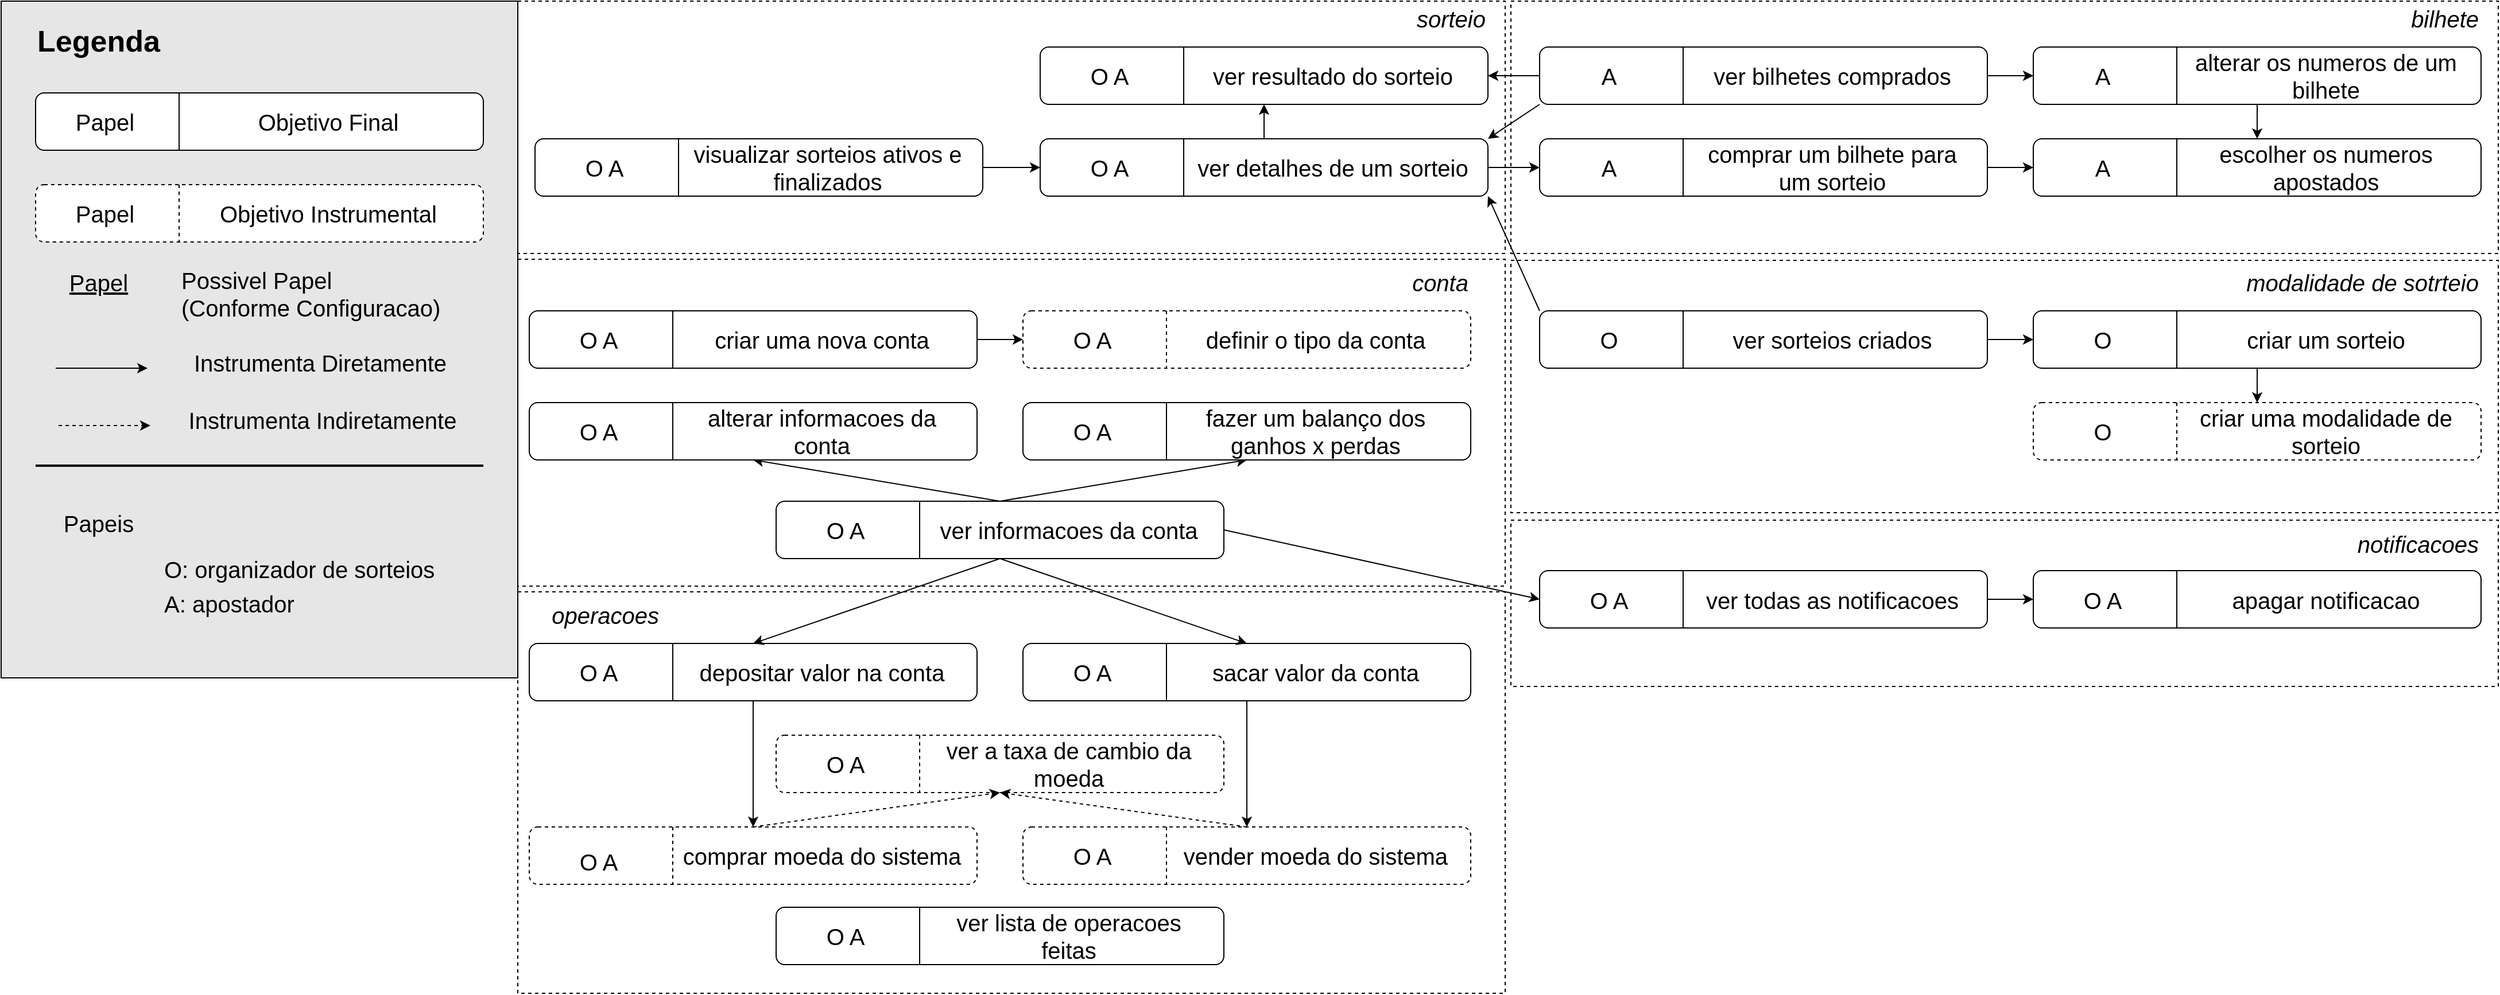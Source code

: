 <mxfile version="20.5.3" type="device"><diagram id="jSQxxRzsNi88swwQ1f6E" name="Página-1"><mxGraphModel dx="997" dy="579" grid="1" gridSize="10" guides="1" tooltips="1" connect="1" arrows="1" fold="1" page="1" pageScale="1" pageWidth="827" pageHeight="1169" math="0" shadow="0"><root><mxCell id="0"/><mxCell id="1" parent="0"/><mxCell id="_Pc4Hqqu4yQ6-9_B61qB-23" value="" style="rounded=0;whiteSpace=wrap;html=1;dashed=1;fontSize=20;fillColor=default;gradientColor=none;" parent="1" vertex="1"><mxGeometry x="1315" y="226" width="860" height="220" as="geometry"/></mxCell><mxCell id="_Pc4Hqqu4yQ6-9_B61qB-18" value="" style="rounded=0;whiteSpace=wrap;html=1;dashed=1;fontSize=20;fillColor=default;gradientColor=none;" parent="1" vertex="1"><mxGeometry x="1315" width="860" height="220" as="geometry"/></mxCell><mxCell id="imK6VvYJbyBmrw43_qWt-5" value="" style="rounded=0;whiteSpace=wrap;html=1;dashed=1;fontSize=20;fillColor=default;gradientColor=none;" parent="1" vertex="1"><mxGeometry x="450" width="860" height="220" as="geometry"/></mxCell><mxCell id="hSYtDeLSjqfIr06MiPue-727" value="" style="rounded=0;whiteSpace=wrap;html=1;dashed=1;fontSize=20;fillColor=default;gradientColor=none;" parent="1" vertex="1"><mxGeometry x="1315" y="452.5" width="860" height="145" as="geometry"/></mxCell><mxCell id="hSYtDeLSjqfIr06MiPue-724" value="" style="rounded=0;whiteSpace=wrap;html=1;dashed=1;fontSize=20;fillColor=default;gradientColor=none;" parent="1" vertex="1"><mxGeometry x="450" y="515" width="860" height="350" as="geometry"/></mxCell><mxCell id="hSYtDeLSjqfIr06MiPue-723" value="" style="rounded=0;whiteSpace=wrap;html=1;dashed=1;fontSize=20;fillColor=default;gradientColor=none;" parent="1" vertex="1"><mxGeometry x="450" y="225" width="860" height="285" as="geometry"/></mxCell><mxCell id="A_qQ39M-8heW4N0l7NIU-36" value="" style="rounded=0;whiteSpace=wrap;html=1;strokeWidth=1;fontSize=20;fillColor=#E6E6E6;" parent="1" vertex="1"><mxGeometry width="450" height="590" as="geometry"/></mxCell><mxCell id="A_qQ39M-8heW4N0l7NIU-37" value="Legenda" style="text;html=1;strokeColor=none;fillColor=none;align=center;verticalAlign=middle;whiteSpace=wrap;rounded=0;fontSize=26;fontStyle=1" parent="1" vertex="1"><mxGeometry x="30" y="20" width="110" height="30" as="geometry"/></mxCell><mxCell id="A_qQ39M-8heW4N0l7NIU-38" value="" style="rounded=1;whiteSpace=wrap;html=1;fontSize=20;fillColor=#FFFFFF;" parent="1" vertex="1"><mxGeometry x="30" y="80" width="390" height="50" as="geometry"/></mxCell><mxCell id="A_qQ39M-8heW4N0l7NIU-39" value="" style="line;strokeWidth=1;direction=south;html=1;fontSize=20;fillColor=#FFFFFF;" parent="1" vertex="1"><mxGeometry x="150" y="80" width="10" height="50" as="geometry"/></mxCell><mxCell id="A_qQ39M-8heW4N0l7NIU-40" value="Papel" style="text;strokeColor=none;fillColor=none;html=1;fontSize=20;fontStyle=0;verticalAlign=middle;align=center;" parent="1" vertex="1"><mxGeometry x="40" y="85" width="100" height="40" as="geometry"/></mxCell><mxCell id="A_qQ39M-8heW4N0l7NIU-41" value="Objetivo Final" style="text;html=1;strokeColor=none;fillColor=none;align=center;verticalAlign=middle;whiteSpace=wrap;rounded=0;fontSize=20;" parent="1" vertex="1"><mxGeometry x="160" y="90" width="250" height="30" as="geometry"/></mxCell><mxCell id="A_qQ39M-8heW4N0l7NIU-42" value="" style="rounded=1;whiteSpace=wrap;html=1;fontSize=20;fillColor=#FFFFFF;dashed=1;" parent="1" vertex="1"><mxGeometry x="30" y="160" width="390" height="50" as="geometry"/></mxCell><mxCell id="A_qQ39M-8heW4N0l7NIU-43" value="" style="line;strokeWidth=1;direction=south;html=1;fontSize=20;fillColor=#FFFFFF;dashed=1;" parent="1" vertex="1"><mxGeometry x="150" y="160" width="10" height="50" as="geometry"/></mxCell><mxCell id="A_qQ39M-8heW4N0l7NIU-44" value="Papel" style="text;strokeColor=none;fillColor=none;html=1;fontSize=20;fontStyle=0;verticalAlign=middle;align=center;" parent="1" vertex="1"><mxGeometry x="40" y="165" width="100" height="40" as="geometry"/></mxCell><mxCell id="A_qQ39M-8heW4N0l7NIU-45" value="Objetivo Instrumental" style="text;html=1;strokeColor=none;fillColor=none;align=center;verticalAlign=middle;whiteSpace=wrap;rounded=0;fontSize=20;" parent="1" vertex="1"><mxGeometry x="160" y="170" width="250" height="30" as="geometry"/></mxCell><mxCell id="A_qQ39M-8heW4N0l7NIU-46" value="Papel" style="text;html=1;strokeColor=none;fillColor=none;align=center;verticalAlign=middle;whiteSpace=wrap;rounded=0;dashed=1;strokeWidth=1;fontSize=20;fontStyle=4" parent="1" vertex="1"><mxGeometry x="55" y="230" width="60" height="30" as="geometry"/></mxCell><mxCell id="A_qQ39M-8heW4N0l7NIU-47" value="Possivel Papel&lt;br&gt;(Conforme Configuracao)" style="text;html=1;strokeColor=none;fillColor=none;align=left;verticalAlign=middle;whiteSpace=wrap;rounded=0;dashed=1;strokeWidth=1;fontSize=20;" parent="1" vertex="1"><mxGeometry x="155" y="240" width="260" height="30" as="geometry"/></mxCell><mxCell id="A_qQ39M-8heW4N0l7NIU-48" style="edgeStyle=orthogonalEdgeStyle;rounded=0;orthogonalLoop=1;jettySize=auto;html=1;fontSize=20;" parent="1" edge="1"><mxGeometry relative="1" as="geometry"><mxPoint x="47.5" y="320" as="sourcePoint"/><mxPoint x="127.5" y="320" as="targetPoint"/><Array as="points"><mxPoint x="117.5" y="320"/><mxPoint x="117.5" y="320"/></Array></mxGeometry></mxCell><mxCell id="A_qQ39M-8heW4N0l7NIU-49" style="edgeStyle=orthogonalEdgeStyle;rounded=0;orthogonalLoop=1;jettySize=auto;html=1;fontSize=20;dashed=1;" parent="1" edge="1"><mxGeometry relative="1" as="geometry"><mxPoint x="50" y="370" as="sourcePoint"/><mxPoint x="130" y="370" as="targetPoint"/><Array as="points"><mxPoint x="70" y="370"/><mxPoint x="150" y="370"/></Array></mxGeometry></mxCell><mxCell id="A_qQ39M-8heW4N0l7NIU-50" value="Instrumenta Diretamente" style="text;html=1;strokeColor=none;fillColor=none;align=center;verticalAlign=middle;whiteSpace=wrap;rounded=0;dashed=1;strokeWidth=1;fontSize=20;" parent="1" vertex="1"><mxGeometry x="152.5" y="300" width="250" height="30" as="geometry"/></mxCell><mxCell id="A_qQ39M-8heW4N0l7NIU-51" value="Instrumenta Indiretamente" style="text;html=1;strokeColor=none;fillColor=none;align=center;verticalAlign=middle;whiteSpace=wrap;rounded=0;dashed=1;strokeWidth=1;fontSize=20;" parent="1" vertex="1"><mxGeometry x="155" y="350" width="250" height="30" as="geometry"/></mxCell><mxCell id="A_qQ39M-8heW4N0l7NIU-52" value="" style="line;strokeWidth=2;html=1;fontSize=20;fillColor=#E6E6E6;" parent="1" vertex="1"><mxGeometry x="30" y="400" width="390" height="10" as="geometry"/></mxCell><mxCell id="A_qQ39M-8heW4N0l7NIU-53" value="Papeis" style="text;html=1;strokeColor=none;fillColor=none;align=center;verticalAlign=middle;whiteSpace=wrap;rounded=0;strokeWidth=1;fontSize=20;" parent="1" vertex="1"><mxGeometry x="55" y="440" width="60" height="30" as="geometry"/></mxCell><mxCell id="KWeLkcjAOchw53XlSO_Y-9" value="O: organizador de sorteios" style="text;html=1;strokeColor=none;fillColor=none;align=left;verticalAlign=middle;whiteSpace=wrap;rounded=0;fontSize=20;" parent="1" vertex="1"><mxGeometry x="140" y="480" width="245" height="30" as="geometry"/></mxCell><mxCell id="KWeLkcjAOchw53XlSO_Y-10" value="A: apostador" style="text;html=1;strokeColor=none;fillColor=none;align=left;verticalAlign=middle;whiteSpace=wrap;rounded=0;fontSize=20;" parent="1" vertex="1"><mxGeometry x="140" y="510" width="245" height="30" as="geometry"/></mxCell><mxCell id="hSYtDeLSjqfIr06MiPue-593" style="edgeStyle=none;rounded=0;orthogonalLoop=1;jettySize=auto;html=1;exitX=0.5;exitY=1;exitDx=0;exitDy=0;entryX=0.5;entryY=0;entryDx=0;entryDy=0;fontSize=20;" parent="1" source="hSYtDeLSjqfIr06MiPue-594" target="hSYtDeLSjqfIr06MiPue-634" edge="1"><mxGeometry relative="1" as="geometry"/></mxCell><mxCell id="hSYtDeLSjqfIr06MiPue-594" value="" style="rounded=1;whiteSpace=wrap;html=1;fontSize=20;fillColor=#FFFFFF;" parent="1" vertex="1"><mxGeometry x="460" y="560" width="390" height="50" as="geometry"/></mxCell><mxCell id="hSYtDeLSjqfIr06MiPue-595" value="" style="line;strokeWidth=1;direction=south;html=1;fontSize=20;fillColor=#FFFFFF;" parent="1" vertex="1"><mxGeometry x="580" y="560" width="10" height="50" as="geometry"/></mxCell><mxCell id="hSYtDeLSjqfIr06MiPue-596" value="O A" style="text;strokeColor=none;fillColor=none;html=1;fontSize=20;fontStyle=0;verticalAlign=middle;align=center;" parent="1" vertex="1"><mxGeometry x="470" y="565" width="100" height="40" as="geometry"/></mxCell><mxCell id="hSYtDeLSjqfIr06MiPue-597" value="depositar valor na conta" style="text;html=1;strokeColor=none;fillColor=none;align=center;verticalAlign=middle;whiteSpace=wrap;rounded=0;fontSize=20;" parent="1" vertex="1"><mxGeometry x="590" y="570" width="250" height="30" as="geometry"/></mxCell><mxCell id="hSYtDeLSjqfIr06MiPue-598" style="edgeStyle=none;rounded=0;orthogonalLoop=1;jettySize=auto;html=1;exitX=0.5;exitY=1;exitDx=0;exitDy=0;entryX=0.5;entryY=0;entryDx=0;entryDy=0;fontSize=20;" parent="1" source="hSYtDeLSjqfIr06MiPue-599" target="hSYtDeLSjqfIr06MiPue-639" edge="1"><mxGeometry relative="1" as="geometry"/></mxCell><mxCell id="hSYtDeLSjqfIr06MiPue-599" value="" style="rounded=1;whiteSpace=wrap;html=1;fontSize=20;fillColor=#FFFFFF;" parent="1" vertex="1"><mxGeometry x="890" y="560" width="390" height="50" as="geometry"/></mxCell><mxCell id="hSYtDeLSjqfIr06MiPue-600" value="" style="line;strokeWidth=1;direction=south;html=1;fontSize=20;fillColor=#FFFFFF;" parent="1" vertex="1"><mxGeometry x="1010" y="560" width="10" height="50" as="geometry"/></mxCell><mxCell id="hSYtDeLSjqfIr06MiPue-601" value="O A" style="text;strokeColor=none;fillColor=none;html=1;fontSize=20;fontStyle=0;verticalAlign=middle;align=center;" parent="1" vertex="1"><mxGeometry x="900" y="565" width="100" height="40" as="geometry"/></mxCell><mxCell id="hSYtDeLSjqfIr06MiPue-602" value="sacar valor da conta" style="text;html=1;strokeColor=none;fillColor=none;align=center;verticalAlign=middle;whiteSpace=wrap;rounded=0;fontSize=20;" parent="1" vertex="1"><mxGeometry x="1020" y="570" width="250" height="30" as="geometry"/></mxCell><mxCell id="hSYtDeLSjqfIr06MiPue-603" style="edgeStyle=none;rounded=0;orthogonalLoop=1;jettySize=auto;html=1;exitX=1;exitY=0.5;exitDx=0;exitDy=0;entryX=0;entryY=0.5;entryDx=0;entryDy=0;fontSize=20;" parent="1" source="hSYtDeLSjqfIr06MiPue-604" target="hSYtDeLSjqfIr06MiPue-706" edge="1"><mxGeometry relative="1" as="geometry"/></mxCell><mxCell id="hSYtDeLSjqfIr06MiPue-604" value="" style="rounded=1;whiteSpace=wrap;html=1;fontSize=20;fillColor=#FFFFFF;" parent="1" vertex="1"><mxGeometry x="1340" y="496.5" width="390" height="50" as="geometry"/></mxCell><mxCell id="hSYtDeLSjqfIr06MiPue-605" value="" style="line;strokeWidth=1;direction=south;html=1;fontSize=20;fillColor=#FFFFFF;" parent="1" vertex="1"><mxGeometry x="1460" y="496.5" width="10" height="50" as="geometry"/></mxCell><mxCell id="hSYtDeLSjqfIr06MiPue-606" value="O A" style="text;strokeColor=none;fillColor=none;html=1;fontSize=20;fontStyle=0;verticalAlign=middle;align=center;" parent="1" vertex="1"><mxGeometry x="1350" y="501.5" width="100" height="40" as="geometry"/></mxCell><mxCell id="hSYtDeLSjqfIr06MiPue-607" value="ver todas as notificacoes" style="text;html=1;strokeColor=none;fillColor=none;align=center;verticalAlign=middle;whiteSpace=wrap;rounded=0;fontSize=20;" parent="1" vertex="1"><mxGeometry x="1470" y="506.5" width="250" height="30" as="geometry"/></mxCell><mxCell id="_Pc4Hqqu4yQ6-9_B61qB-22" style="edgeStyle=none;rounded=0;orthogonalLoop=1;jettySize=auto;html=1;exitX=0;exitY=0;exitDx=0;exitDy=0;entryX=1;entryY=1;entryDx=0;entryDy=0;" parent="1" source="hSYtDeLSjqfIr06MiPue-611" target="hSYtDeLSjqfIr06MiPue-689" edge="1"><mxGeometry relative="1" as="geometry"/></mxCell><mxCell id="I1KRcbjtHrU18ToX-HwW-1" style="edgeStyle=orthogonalEdgeStyle;rounded=0;orthogonalLoop=1;jettySize=auto;html=1;exitX=1;exitY=0.5;exitDx=0;exitDy=0;entryX=0;entryY=0.5;entryDx=0;entryDy=0;" edge="1" parent="1" source="hSYtDeLSjqfIr06MiPue-611" target="hSYtDeLSjqfIr06MiPue-648"><mxGeometry relative="1" as="geometry"/></mxCell><mxCell id="hSYtDeLSjqfIr06MiPue-611" value="" style="rounded=1;whiteSpace=wrap;html=1;fontSize=20;fillColor=#FFFFFF;" parent="1" vertex="1"><mxGeometry x="1340" y="270" width="390" height="50" as="geometry"/></mxCell><mxCell id="hSYtDeLSjqfIr06MiPue-612" value="" style="line;strokeWidth=1;direction=south;html=1;fontSize=20;fillColor=#FFFFFF;" parent="1" vertex="1"><mxGeometry x="1460" y="270" width="10" height="50" as="geometry"/></mxCell><mxCell id="hSYtDeLSjqfIr06MiPue-613" value="O" style="text;strokeColor=none;fillColor=none;html=1;fontSize=20;fontStyle=0;verticalAlign=middle;align=center;" parent="1" vertex="1"><mxGeometry x="1350" y="275" width="100" height="40" as="geometry"/></mxCell><mxCell id="hSYtDeLSjqfIr06MiPue-614" value="ver sorteios criados" style="text;html=1;strokeColor=none;fillColor=none;align=center;verticalAlign=middle;whiteSpace=wrap;rounded=0;fontSize=20;" parent="1" vertex="1"><mxGeometry x="1470" y="280" width="250" height="30" as="geometry"/></mxCell><mxCell id="hSYtDeLSjqfIr06MiPue-615" style="rounded=0;orthogonalLoop=1;jettySize=auto;html=1;exitX=0.5;exitY=0;exitDx=0;exitDy=0;entryX=0.5;entryY=1;entryDx=0;entryDy=0;fontSize=20;" parent="1" source="hSYtDeLSjqfIr06MiPue-620" target="hSYtDeLSjqfIr06MiPue-624" edge="1"><mxGeometry relative="1" as="geometry"/></mxCell><mxCell id="hSYtDeLSjqfIr06MiPue-616" style="edgeStyle=none;rounded=0;orthogonalLoop=1;jettySize=auto;html=1;exitX=0.5;exitY=0;exitDx=0;exitDy=0;entryX=0.5;entryY=1;entryDx=0;entryDy=0;fontSize=20;" parent="1" source="hSYtDeLSjqfIr06MiPue-620" target="hSYtDeLSjqfIr06MiPue-665" edge="1"><mxGeometry relative="1" as="geometry"/></mxCell><mxCell id="hSYtDeLSjqfIr06MiPue-618" style="edgeStyle=none;rounded=0;orthogonalLoop=1;jettySize=auto;html=1;exitX=0.5;exitY=1;exitDx=0;exitDy=0;entryX=0.5;entryY=0;entryDx=0;entryDy=0;fontSize=20;" parent="1" source="hSYtDeLSjqfIr06MiPue-620" target="hSYtDeLSjqfIr06MiPue-594" edge="1"><mxGeometry relative="1" as="geometry"/></mxCell><mxCell id="hSYtDeLSjqfIr06MiPue-619" style="edgeStyle=none;rounded=0;orthogonalLoop=1;jettySize=auto;html=1;exitX=0.5;exitY=1;exitDx=0;exitDy=0;entryX=0.5;entryY=0;entryDx=0;entryDy=0;fontSize=20;" parent="1" source="hSYtDeLSjqfIr06MiPue-620" target="hSYtDeLSjqfIr06MiPue-599" edge="1"><mxGeometry relative="1" as="geometry"/></mxCell><mxCell id="_Pc4Hqqu4yQ6-9_B61qB-24" style="edgeStyle=none;rounded=0;orthogonalLoop=1;jettySize=auto;html=1;exitX=1;exitY=0.5;exitDx=0;exitDy=0;entryX=0;entryY=0.5;entryDx=0;entryDy=0;" parent="1" source="hSYtDeLSjqfIr06MiPue-620" target="hSYtDeLSjqfIr06MiPue-604" edge="1"><mxGeometry relative="1" as="geometry"/></mxCell><mxCell id="hSYtDeLSjqfIr06MiPue-620" value="" style="rounded=1;whiteSpace=wrap;html=1;fontSize=20;fillColor=#FFFFFF;" parent="1" vertex="1"><mxGeometry x="675" y="436" width="390" height="50" as="geometry"/></mxCell><mxCell id="hSYtDeLSjqfIr06MiPue-621" value="" style="line;strokeWidth=1;direction=south;html=1;fontSize=20;fillColor=#FFFFFF;" parent="1" vertex="1"><mxGeometry x="795" y="436" width="10" height="50" as="geometry"/></mxCell><mxCell id="hSYtDeLSjqfIr06MiPue-622" value="O A" style="text;strokeColor=none;fillColor=none;html=1;fontSize=20;fontStyle=0;verticalAlign=middle;align=center;" parent="1" vertex="1"><mxGeometry x="685" y="441" width="100" height="40" as="geometry"/></mxCell><mxCell id="hSYtDeLSjqfIr06MiPue-623" value="ver informacoes da conta" style="text;html=1;strokeColor=none;fillColor=none;align=center;verticalAlign=middle;whiteSpace=wrap;rounded=0;fontSize=20;" parent="1" vertex="1"><mxGeometry x="805" y="446" width="250" height="30" as="geometry"/></mxCell><mxCell id="hSYtDeLSjqfIr06MiPue-624" value="" style="rounded=1;whiteSpace=wrap;html=1;fontSize=20;fillColor=#FFFFFF;" parent="1" vertex="1"><mxGeometry x="460" y="350" width="390" height="50" as="geometry"/></mxCell><mxCell id="hSYtDeLSjqfIr06MiPue-625" value="" style="line;strokeWidth=1;direction=south;html=1;fontSize=20;fillColor=#FFFFFF;" parent="1" vertex="1"><mxGeometry x="580" y="350" width="10" height="50" as="geometry"/></mxCell><mxCell id="hSYtDeLSjqfIr06MiPue-626" value="O A" style="text;strokeColor=none;fillColor=none;html=1;fontSize=20;fontStyle=0;verticalAlign=middle;align=center;" parent="1" vertex="1"><mxGeometry x="470" y="355" width="100" height="40" as="geometry"/></mxCell><mxCell id="hSYtDeLSjqfIr06MiPue-627" value="alterar informacoes da conta" style="text;html=1;strokeColor=none;fillColor=none;align=center;verticalAlign=middle;whiteSpace=wrap;rounded=0;fontSize=20;" parent="1" vertex="1"><mxGeometry x="590" y="360" width="250" height="30" as="geometry"/></mxCell><mxCell id="hSYtDeLSjqfIr06MiPue-628" style="edgeStyle=orthogonalEdgeStyle;curved=1;rounded=0;orthogonalLoop=1;jettySize=auto;html=1;exitX=1;exitY=0.5;exitDx=0;exitDy=0;entryX=0;entryY=0.5;entryDx=0;entryDy=0;fontSize=20;" parent="1" source="hSYtDeLSjqfIr06MiPue-629" target="hSYtDeLSjqfIr06MiPue-643" edge="1"><mxGeometry relative="1" as="geometry"/></mxCell><mxCell id="hSYtDeLSjqfIr06MiPue-629" value="" style="rounded=1;whiteSpace=wrap;html=1;fontSize=20;fillColor=#FFFFFF;" parent="1" vertex="1"><mxGeometry x="460" y="270" width="390" height="50" as="geometry"/></mxCell><mxCell id="hSYtDeLSjqfIr06MiPue-630" value="" style="line;strokeWidth=1;direction=south;html=1;fontSize=20;fillColor=#FFFFFF;" parent="1" vertex="1"><mxGeometry x="580" y="270" width="10" height="50" as="geometry"/></mxCell><mxCell id="hSYtDeLSjqfIr06MiPue-631" value="O A" style="text;strokeColor=none;fillColor=none;html=1;fontSize=20;fontStyle=0;verticalAlign=middle;align=center;" parent="1" vertex="1"><mxGeometry x="470" y="275" width="100" height="40" as="geometry"/></mxCell><mxCell id="hSYtDeLSjqfIr06MiPue-632" value="criar uma nova conta" style="text;html=1;strokeColor=none;fillColor=none;align=center;verticalAlign=middle;whiteSpace=wrap;rounded=0;fontSize=20;" parent="1" vertex="1"><mxGeometry x="590" y="280" width="250" height="30" as="geometry"/></mxCell><mxCell id="hSYtDeLSjqfIr06MiPue-634" value="" style="rounded=1;whiteSpace=wrap;html=1;fontSize=20;fillColor=#FFFFFF;dashed=1;" parent="1" vertex="1"><mxGeometry x="460" y="720" width="390" height="50" as="geometry"/></mxCell><mxCell id="hSYtDeLSjqfIr06MiPue-635" value="" style="line;strokeWidth=1;direction=south;html=1;fontSize=20;fillColor=#FFFFFF;dashed=1;" parent="1" vertex="1"><mxGeometry x="580" y="720" width="10" height="50" as="geometry"/></mxCell><mxCell id="hSYtDeLSjqfIr06MiPue-636" value="O A" style="text;strokeColor=none;fillColor=none;html=1;fontSize=20;fontStyle=0;verticalAlign=middle;align=center;" parent="1" vertex="1"><mxGeometry x="470" y="730" width="100" height="40" as="geometry"/></mxCell><mxCell id="hSYtDeLSjqfIr06MiPue-637" value="comprar moeda do sistema" style="text;html=1;strokeColor=none;fillColor=none;align=center;verticalAlign=middle;whiteSpace=wrap;rounded=0;fontSize=20;" parent="1" vertex="1"><mxGeometry x="590" y="730" width="250" height="30" as="geometry"/></mxCell><mxCell id="hSYtDeLSjqfIr06MiPue-639" value="" style="rounded=1;whiteSpace=wrap;html=1;fontSize=20;fillColor=#FFFFFF;dashed=1;" parent="1" vertex="1"><mxGeometry x="890" y="720" width="390" height="50" as="geometry"/></mxCell><mxCell id="hSYtDeLSjqfIr06MiPue-640" value="" style="line;strokeWidth=1;direction=south;html=1;fontSize=20;fillColor=#FFFFFF;dashed=1;" parent="1" vertex="1"><mxGeometry x="1010" y="720" width="10" height="50" as="geometry"/></mxCell><mxCell id="hSYtDeLSjqfIr06MiPue-641" value="O A" style="text;strokeColor=none;fillColor=none;html=1;fontSize=20;fontStyle=0;verticalAlign=middle;align=center;" parent="1" vertex="1"><mxGeometry x="900" y="725" width="100" height="40" as="geometry"/></mxCell><mxCell id="hSYtDeLSjqfIr06MiPue-642" value="vender moeda do sistema" style="text;html=1;strokeColor=none;fillColor=none;align=center;verticalAlign=middle;whiteSpace=wrap;rounded=0;fontSize=20;" parent="1" vertex="1"><mxGeometry x="1020" y="730" width="250" height="30" as="geometry"/></mxCell><mxCell id="hSYtDeLSjqfIr06MiPue-643" value="" style="rounded=1;whiteSpace=wrap;html=1;fontSize=20;fillColor=#FFFFFF;dashed=1;" parent="1" vertex="1"><mxGeometry x="890" y="270" width="390" height="50" as="geometry"/></mxCell><mxCell id="hSYtDeLSjqfIr06MiPue-644" value="" style="line;strokeWidth=1;direction=south;html=1;fontSize=20;fillColor=#FFFFFF;dashed=1;" parent="1" vertex="1"><mxGeometry x="1010" y="270" width="10" height="50" as="geometry"/></mxCell><mxCell id="hSYtDeLSjqfIr06MiPue-645" value="O A" style="text;strokeColor=none;fillColor=none;html=1;fontSize=20;fontStyle=0;verticalAlign=middle;align=center;" parent="1" vertex="1"><mxGeometry x="900" y="275" width="100" height="40" as="geometry"/></mxCell><mxCell id="hSYtDeLSjqfIr06MiPue-646" value="definir o tipo da conta" style="text;html=1;strokeColor=none;fillColor=none;align=center;verticalAlign=middle;whiteSpace=wrap;rounded=0;fontSize=20;" parent="1" vertex="1"><mxGeometry x="1020" y="280" width="250" height="30" as="geometry"/></mxCell><mxCell id="hSYtDeLSjqfIr06MiPue-647" style="edgeStyle=none;rounded=0;orthogonalLoop=1;jettySize=auto;html=1;exitX=0.5;exitY=1;exitDx=0;exitDy=0;entryX=0.5;entryY=0;entryDx=0;entryDy=0;fontSize=20;" parent="1" source="hSYtDeLSjqfIr06MiPue-648" target="hSYtDeLSjqfIr06MiPue-674" edge="1"><mxGeometry relative="1" as="geometry"/></mxCell><mxCell id="hSYtDeLSjqfIr06MiPue-648" value="" style="rounded=1;whiteSpace=wrap;html=1;fontSize=20;fillColor=#FFFFFF;" parent="1" vertex="1"><mxGeometry x="1770" y="270" width="390" height="50" as="geometry"/></mxCell><mxCell id="hSYtDeLSjqfIr06MiPue-649" value="" style="line;strokeWidth=1;direction=south;html=1;fontSize=20;fillColor=#FFFFFF;" parent="1" vertex="1"><mxGeometry x="1890" y="270" width="10" height="50" as="geometry"/></mxCell><mxCell id="hSYtDeLSjqfIr06MiPue-650" value="O" style="text;strokeColor=none;fillColor=none;html=1;fontSize=20;fontStyle=0;verticalAlign=middle;align=center;" parent="1" vertex="1"><mxGeometry x="1780" y="275" width="100" height="40" as="geometry"/></mxCell><mxCell id="hSYtDeLSjqfIr06MiPue-651" value="criar um sorteio" style="text;html=1;strokeColor=none;fillColor=none;align=center;verticalAlign=middle;whiteSpace=wrap;rounded=0;fontSize=20;" parent="1" vertex="1"><mxGeometry x="1900" y="280" width="250" height="30" as="geometry"/></mxCell><mxCell id="hSYtDeLSjqfIr06MiPue-652" value="" style="rounded=1;whiteSpace=wrap;html=1;fontSize=20;fillColor=#FFFFFF;dashed=1;" parent="1" vertex="1"><mxGeometry x="675" y="640" width="390" height="50" as="geometry"/></mxCell><mxCell id="hSYtDeLSjqfIr06MiPue-653" value="" style="line;strokeWidth=1;direction=south;html=1;fontSize=20;fillColor=#FFFFFF;dashed=1;" parent="1" vertex="1"><mxGeometry x="795" y="640" width="10" height="50" as="geometry"/></mxCell><mxCell id="hSYtDeLSjqfIr06MiPue-654" value="O A" style="text;strokeColor=none;fillColor=none;html=1;fontSize=20;fontStyle=0;verticalAlign=middle;align=center;" parent="1" vertex="1"><mxGeometry x="685" y="645" width="100" height="40" as="geometry"/></mxCell><mxCell id="hSYtDeLSjqfIr06MiPue-655" value="ver a taxa de cambio da moeda" style="text;html=1;strokeColor=none;fillColor=none;align=center;verticalAlign=middle;whiteSpace=wrap;rounded=0;fontSize=20;" parent="1" vertex="1"><mxGeometry x="805" y="650" width="250" height="30" as="geometry"/></mxCell><mxCell id="hSYtDeLSjqfIr06MiPue-656" value="" style="rounded=1;whiteSpace=wrap;html=1;fontSize=20;fillColor=#FFFFFF;" parent="1" vertex="1"><mxGeometry x="675" y="790" width="390" height="50" as="geometry"/></mxCell><mxCell id="hSYtDeLSjqfIr06MiPue-657" value="" style="line;strokeWidth=1;direction=south;html=1;fontSize=20;fillColor=#FFFFFF;" parent="1" vertex="1"><mxGeometry x="795" y="790" width="10" height="50" as="geometry"/></mxCell><mxCell id="hSYtDeLSjqfIr06MiPue-658" value="O A" style="text;strokeColor=none;fillColor=none;html=1;fontSize=20;fontStyle=0;verticalAlign=middle;align=center;" parent="1" vertex="1"><mxGeometry x="685" y="795" width="100" height="40" as="geometry"/></mxCell><mxCell id="hSYtDeLSjqfIr06MiPue-659" value="ver lista de operacoes feitas" style="text;html=1;strokeColor=none;fillColor=none;align=center;verticalAlign=middle;whiteSpace=wrap;rounded=0;fontSize=20;" parent="1" vertex="1"><mxGeometry x="805" y="800" width="250" height="30" as="geometry"/></mxCell><mxCell id="hSYtDeLSjqfIr06MiPue-665" value="" style="rounded=1;whiteSpace=wrap;html=1;fontSize=20;fillColor=#FFFFFF;" parent="1" vertex="1"><mxGeometry x="890" y="350" width="390" height="50" as="geometry"/></mxCell><mxCell id="hSYtDeLSjqfIr06MiPue-666" value="" style="line;strokeWidth=1;direction=south;html=1;fontSize=20;fillColor=#FFFFFF;" parent="1" vertex="1"><mxGeometry x="1010" y="350" width="10" height="50" as="geometry"/></mxCell><mxCell id="hSYtDeLSjqfIr06MiPue-667" value="O A" style="text;strokeColor=none;fillColor=none;html=1;fontSize=20;fontStyle=0;verticalAlign=middle;align=center;" parent="1" vertex="1"><mxGeometry x="900" y="355" width="100" height="40" as="geometry"/></mxCell><mxCell id="hSYtDeLSjqfIr06MiPue-668" value="fazer um balanço dos ganhos x perdas" style="text;html=1;strokeColor=none;fillColor=none;align=center;verticalAlign=middle;whiteSpace=wrap;rounded=0;fontSize=20;" parent="1" vertex="1"><mxGeometry x="1020" y="360" width="250" height="30" as="geometry"/></mxCell><mxCell id="hSYtDeLSjqfIr06MiPue-674" value="" style="rounded=1;whiteSpace=wrap;html=1;fontSize=20;fillColor=#FFFFFF;dashed=1;" parent="1" vertex="1"><mxGeometry x="1770" y="350" width="390" height="50" as="geometry"/></mxCell><mxCell id="hSYtDeLSjqfIr06MiPue-675" value="" style="line;strokeWidth=1;direction=south;html=1;fontSize=20;fillColor=#FFFFFF;dashed=1;" parent="1" vertex="1"><mxGeometry x="1890" y="350" width="10" height="50" as="geometry"/></mxCell><mxCell id="hSYtDeLSjqfIr06MiPue-676" value="O" style="text;strokeColor=none;fillColor=none;html=1;fontSize=20;fontStyle=0;verticalAlign=middle;align=center;" parent="1" vertex="1"><mxGeometry x="1780" y="355" width="100" height="40" as="geometry"/></mxCell><mxCell id="hSYtDeLSjqfIr06MiPue-677" value="criar uma modalidade de sorteio" style="text;html=1;strokeColor=none;fillColor=none;align=center;verticalAlign=middle;whiteSpace=wrap;rounded=0;fontSize=20;" parent="1" vertex="1"><mxGeometry x="1900" y="360" width="250" height="30" as="geometry"/></mxCell><mxCell id="_Pc4Hqqu4yQ6-9_B61qB-15" style="edgeStyle=none;rounded=0;orthogonalLoop=1;jettySize=auto;html=1;exitX=1;exitY=0.5;exitDx=0;exitDy=0;entryX=0;entryY=0.5;entryDx=0;entryDy=0;" parent="1" source="hSYtDeLSjqfIr06MiPue-689" target="hSYtDeLSjqfIr06MiPue-713" edge="1"><mxGeometry relative="1" as="geometry"/></mxCell><mxCell id="_Pc4Hqqu4yQ6-9_B61qB-19" style="edgeStyle=none;rounded=0;orthogonalLoop=1;jettySize=auto;html=1;exitX=0.5;exitY=0;exitDx=0;exitDy=0;entryX=0.5;entryY=1;entryDx=0;entryDy=0;" parent="1" source="hSYtDeLSjqfIr06MiPue-689" target="hSYtDeLSjqfIr06MiPue-698" edge="1"><mxGeometry relative="1" as="geometry"/></mxCell><mxCell id="hSYtDeLSjqfIr06MiPue-689" value="" style="rounded=1;whiteSpace=wrap;html=1;fontSize=20;fillColor=#FFFFFF;" parent="1" vertex="1"><mxGeometry x="905" y="120" width="390" height="50" as="geometry"/></mxCell><mxCell id="hSYtDeLSjqfIr06MiPue-690" value="" style="line;strokeWidth=1;direction=south;html=1;fontSize=20;fillColor=#FFFFFF;" parent="1" vertex="1"><mxGeometry x="1025" y="120" width="10" height="50" as="geometry"/></mxCell><mxCell id="hSYtDeLSjqfIr06MiPue-692" value="ver detalhes de um sorteio" style="text;html=1;strokeColor=none;fillColor=none;align=center;verticalAlign=middle;whiteSpace=wrap;rounded=0;fontSize=20;" parent="1" vertex="1"><mxGeometry x="1035" y="130" width="250" height="30" as="geometry"/></mxCell><mxCell id="imK6VvYJbyBmrw43_qWt-1" style="edgeStyle=orthogonalEdgeStyle;rounded=0;orthogonalLoop=1;jettySize=auto;html=1;exitX=1;exitY=0.5;exitDx=0;exitDy=0;entryX=0;entryY=0.5;entryDx=0;entryDy=0;" parent="1" source="hSYtDeLSjqfIr06MiPue-694" target="hSYtDeLSjqfIr06MiPue-689" edge="1"><mxGeometry relative="1" as="geometry"/></mxCell><mxCell id="hSYtDeLSjqfIr06MiPue-694" value="" style="rounded=1;whiteSpace=wrap;html=1;fontSize=20;fillColor=#FFFFFF;" parent="1" vertex="1"><mxGeometry x="465" y="120" width="390" height="50" as="geometry"/></mxCell><mxCell id="hSYtDeLSjqfIr06MiPue-695" value="" style="line;strokeWidth=1;direction=south;html=1;fontSize=20;fillColor=#FFFFFF;" parent="1" vertex="1"><mxGeometry x="585" y="120" width="10" height="50" as="geometry"/></mxCell><mxCell id="hSYtDeLSjqfIr06MiPue-696" value="O A" style="text;strokeColor=none;fillColor=none;html=1;fontSize=20;fontStyle=0;verticalAlign=middle;align=center;" parent="1" vertex="1"><mxGeometry x="475" y="125" width="100" height="40" as="geometry"/></mxCell><mxCell id="hSYtDeLSjqfIr06MiPue-697" value="visualizar sorteios ativos e finalizados" style="text;html=1;strokeColor=none;fillColor=none;align=center;verticalAlign=middle;whiteSpace=wrap;rounded=0;fontSize=20;" parent="1" vertex="1"><mxGeometry x="595" y="130" width="250" height="30" as="geometry"/></mxCell><mxCell id="hSYtDeLSjqfIr06MiPue-698" value="" style="rounded=1;whiteSpace=wrap;html=1;fontSize=20;fillColor=#FFFFFF;" parent="1" vertex="1"><mxGeometry x="905" y="40" width="390" height="50" as="geometry"/></mxCell><mxCell id="hSYtDeLSjqfIr06MiPue-699" value="" style="line;strokeWidth=1;direction=south;html=1;fontSize=20;fillColor=#FFFFFF;" parent="1" vertex="1"><mxGeometry x="1025" y="40" width="10" height="50" as="geometry"/></mxCell><mxCell id="hSYtDeLSjqfIr06MiPue-700" value="O A" style="text;strokeColor=none;fillColor=none;html=1;fontSize=20;fontStyle=0;verticalAlign=middle;align=center;" parent="1" vertex="1"><mxGeometry x="915" y="45" width="100" height="40" as="geometry"/></mxCell><mxCell id="hSYtDeLSjqfIr06MiPue-701" value="ver resultado do sorteio" style="text;html=1;strokeColor=none;fillColor=none;align=center;verticalAlign=middle;whiteSpace=wrap;rounded=0;fontSize=20;" parent="1" vertex="1"><mxGeometry x="1035" y="50" width="250" height="30" as="geometry"/></mxCell><mxCell id="hSYtDeLSjqfIr06MiPue-702" value="sorteio" style="text;html=1;strokeColor=none;fillColor=none;align=right;verticalAlign=middle;whiteSpace=wrap;rounded=0;dashed=1;fontSize=20;fontStyle=2" parent="1" vertex="1"><mxGeometry x="1135" width="160" height="30" as="geometry"/></mxCell><mxCell id="hSYtDeLSjqfIr06MiPue-703" value="bilhete" style="text;html=1;strokeColor=none;fillColor=none;align=right;verticalAlign=middle;whiteSpace=wrap;rounded=0;dashed=1;fontSize=20;fontStyle=2" parent="1" vertex="1"><mxGeometry x="2060" width="100" height="30" as="geometry"/></mxCell><mxCell id="hSYtDeLSjqfIr06MiPue-704" value="modalidade de sotrteio" style="text;html=1;strokeColor=none;fillColor=none;align=right;verticalAlign=middle;whiteSpace=wrap;rounded=0;dashed=1;fontSize=20;fontStyle=2" parent="1" vertex="1"><mxGeometry x="1940" y="230" width="220" height="30" as="geometry"/></mxCell><mxCell id="hSYtDeLSjqfIr06MiPue-705" value="conta" style="text;html=1;strokeColor=none;fillColor=none;align=right;verticalAlign=middle;whiteSpace=wrap;rounded=0;dashed=1;fontSize=20;fontStyle=2" parent="1" vertex="1"><mxGeometry x="1200" y="230" width="80" height="30" as="geometry"/></mxCell><mxCell id="hSYtDeLSjqfIr06MiPue-706" value="" style="rounded=1;whiteSpace=wrap;html=1;fontSize=20;fillColor=#FFFFFF;" parent="1" vertex="1"><mxGeometry x="1770" y="496.5" width="390" height="50" as="geometry"/></mxCell><mxCell id="hSYtDeLSjqfIr06MiPue-707" value="" style="line;strokeWidth=1;direction=south;html=1;fontSize=20;fillColor=#FFFFFF;" parent="1" vertex="1"><mxGeometry x="1890" y="496.5" width="10" height="50" as="geometry"/></mxCell><mxCell id="hSYtDeLSjqfIr06MiPue-708" value="O A" style="text;strokeColor=none;fillColor=none;html=1;fontSize=20;fontStyle=0;verticalAlign=middle;align=center;" parent="1" vertex="1"><mxGeometry x="1780" y="501.5" width="100" height="40" as="geometry"/></mxCell><mxCell id="hSYtDeLSjqfIr06MiPue-709" value="apagar notificacao" style="text;html=1;strokeColor=none;fillColor=none;align=center;verticalAlign=middle;whiteSpace=wrap;rounded=0;fontSize=20;" parent="1" vertex="1"><mxGeometry x="1900" y="506.5" width="250" height="30" as="geometry"/></mxCell><mxCell id="hSYtDeLSjqfIr06MiPue-710" value="notificacoes" style="text;html=1;strokeColor=none;fillColor=none;align=right;verticalAlign=middle;whiteSpace=wrap;rounded=0;dashed=1;fontSize=20;fontStyle=2" parent="1" vertex="1"><mxGeometry x="2030" y="457.5" width="130" height="30" as="geometry"/></mxCell><mxCell id="hSYtDeLSjqfIr06MiPue-711" value="operacoes" style="text;html=1;strokeColor=none;fillColor=none;align=right;verticalAlign=middle;whiteSpace=wrap;rounded=0;dashed=1;fontSize=20;fontStyle=2" parent="1" vertex="1"><mxGeometry x="460" y="520" width="115" height="30" as="geometry"/></mxCell><mxCell id="hSYtDeLSjqfIr06MiPue-712" style="edgeStyle=orthogonalEdgeStyle;curved=1;rounded=0;orthogonalLoop=1;jettySize=auto;html=1;exitX=1;exitY=0.5;exitDx=0;exitDy=0;entryX=0;entryY=0.5;entryDx=0;entryDy=0;fontSize=20;" parent="1" source="hSYtDeLSjqfIr06MiPue-713" target="hSYtDeLSjqfIr06MiPue-718" edge="1"><mxGeometry relative="1" as="geometry"/></mxCell><mxCell id="hSYtDeLSjqfIr06MiPue-713" value="" style="rounded=1;whiteSpace=wrap;html=1;fontSize=20;fillColor=#FFFFFF;" parent="1" vertex="1"><mxGeometry x="1340" y="120" width="390" height="50" as="geometry"/></mxCell><mxCell id="hSYtDeLSjqfIr06MiPue-714" value="" style="line;strokeWidth=1;direction=south;html=1;fontSize=20;fillColor=#FFFFFF;" parent="1" vertex="1"><mxGeometry x="1460" y="120" width="10" height="50" as="geometry"/></mxCell><mxCell id="hSYtDeLSjqfIr06MiPue-715" value="A" style="text;strokeColor=none;fillColor=none;html=1;fontSize=20;fontStyle=0;verticalAlign=middle;align=center;" parent="1" vertex="1"><mxGeometry x="1350" y="125" width="100" height="40" as="geometry"/></mxCell><mxCell id="hSYtDeLSjqfIr06MiPue-716" value="comprar um bilhete para um sorteio" style="text;html=1;strokeColor=none;fillColor=none;align=center;verticalAlign=middle;whiteSpace=wrap;rounded=0;fontSize=20;" parent="1" vertex="1"><mxGeometry x="1470" y="130" width="250" height="30" as="geometry"/></mxCell><mxCell id="hSYtDeLSjqfIr06MiPue-718" value="" style="rounded=1;whiteSpace=wrap;html=1;fontSize=20;fillColor=#FFFFFF;" parent="1" vertex="1"><mxGeometry x="1770" y="120" width="390" height="50" as="geometry"/></mxCell><mxCell id="hSYtDeLSjqfIr06MiPue-719" value="" style="line;strokeWidth=1;direction=south;html=1;fontSize=20;fillColor=#FFFFFF;" parent="1" vertex="1"><mxGeometry x="1890" y="120" width="10" height="50" as="geometry"/></mxCell><mxCell id="hSYtDeLSjqfIr06MiPue-720" value="A" style="text;strokeColor=none;fillColor=none;html=1;fontSize=20;fontStyle=0;verticalAlign=middle;align=center;" parent="1" vertex="1"><mxGeometry x="1780" y="125" width="100" height="40" as="geometry"/></mxCell><mxCell id="hSYtDeLSjqfIr06MiPue-721" value="escolher os numeros apostados" style="text;html=1;strokeColor=none;fillColor=none;align=center;verticalAlign=middle;whiteSpace=wrap;rounded=0;fontSize=20;" parent="1" vertex="1"><mxGeometry x="1900" y="130" width="250" height="30" as="geometry"/></mxCell><mxCell id="hSYtDeLSjqfIr06MiPue-638" style="edgeStyle=none;rounded=0;orthogonalLoop=1;jettySize=auto;html=1;exitX=0.5;exitY=0;exitDx=0;exitDy=0;entryX=0.5;entryY=1;entryDx=0;entryDy=0;fontSize=20;dashed=1;" parent="1" source="hSYtDeLSjqfIr06MiPue-639" target="hSYtDeLSjqfIr06MiPue-652" edge="1"><mxGeometry relative="1" as="geometry"/></mxCell><mxCell id="hSYtDeLSjqfIr06MiPue-633" style="edgeStyle=none;rounded=0;orthogonalLoop=1;jettySize=auto;html=1;exitX=0.5;exitY=0;exitDx=0;exitDy=0;entryX=0.5;entryY=1;entryDx=0;entryDy=0;fontSize=20;dashed=1;" parent="1" source="hSYtDeLSjqfIr06MiPue-634" target="hSYtDeLSjqfIr06MiPue-652" edge="1"><mxGeometry relative="1" as="geometry"/></mxCell><mxCell id="_Pc4Hqqu4yQ6-9_B61qB-2" style="edgeStyle=orthogonalEdgeStyle;curved=1;rounded=0;orthogonalLoop=1;jettySize=auto;html=1;exitX=1;exitY=0.5;exitDx=0;exitDy=0;entryX=0;entryY=0.5;entryDx=0;entryDy=0;fontSize=20;" parent="1" source="_Pc4Hqqu4yQ6-9_B61qB-3" target="_Pc4Hqqu4yQ6-9_B61qB-7" edge="1"><mxGeometry relative="1" as="geometry"/></mxCell><mxCell id="_Pc4Hqqu4yQ6-9_B61qB-16" style="edgeStyle=none;rounded=0;orthogonalLoop=1;jettySize=auto;html=1;exitX=0;exitY=0.5;exitDx=0;exitDy=0;entryX=1;entryY=0.5;entryDx=0;entryDy=0;" parent="1" source="_Pc4Hqqu4yQ6-9_B61qB-3" target="hSYtDeLSjqfIr06MiPue-698" edge="1"><mxGeometry relative="1" as="geometry"/></mxCell><mxCell id="_Pc4Hqqu4yQ6-9_B61qB-17" style="edgeStyle=none;rounded=0;orthogonalLoop=1;jettySize=auto;html=1;exitX=0;exitY=1;exitDx=0;exitDy=0;entryX=1;entryY=0;entryDx=0;entryDy=0;" parent="1" source="_Pc4Hqqu4yQ6-9_B61qB-3" target="hSYtDeLSjqfIr06MiPue-689" edge="1"><mxGeometry relative="1" as="geometry"/></mxCell><mxCell id="_Pc4Hqqu4yQ6-9_B61qB-3" value="" style="rounded=1;whiteSpace=wrap;html=1;fontSize=20;fillColor=#FFFFFF;" parent="1" vertex="1"><mxGeometry x="1340" y="40.0" width="390" height="50" as="geometry"/></mxCell><mxCell id="_Pc4Hqqu4yQ6-9_B61qB-4" value="" style="line;strokeWidth=1;direction=south;html=1;fontSize=20;fillColor=#FFFFFF;" parent="1" vertex="1"><mxGeometry x="1460" y="40.0" width="10" height="50" as="geometry"/></mxCell><mxCell id="_Pc4Hqqu4yQ6-9_B61qB-5" value="A" style="text;strokeColor=none;fillColor=none;html=1;fontSize=20;fontStyle=0;verticalAlign=middle;align=center;" parent="1" vertex="1"><mxGeometry x="1350" y="45.0" width="100" height="40" as="geometry"/></mxCell><mxCell id="_Pc4Hqqu4yQ6-9_B61qB-6" value="ver bilhetes comprados" style="text;html=1;strokeColor=none;fillColor=none;align=center;verticalAlign=middle;whiteSpace=wrap;rounded=0;fontSize=20;" parent="1" vertex="1"><mxGeometry x="1470" y="50.0" width="250" height="30" as="geometry"/></mxCell><mxCell id="_Pc4Hqqu4yQ6-9_B61qB-11" style="edgeStyle=orthogonalEdgeStyle;rounded=0;orthogonalLoop=1;jettySize=auto;html=1;exitX=0.5;exitY=1;exitDx=0;exitDy=0;entryX=0.5;entryY=0;entryDx=0;entryDy=0;" parent="1" source="_Pc4Hqqu4yQ6-9_B61qB-7" target="hSYtDeLSjqfIr06MiPue-718" edge="1"><mxGeometry relative="1" as="geometry"/></mxCell><mxCell id="_Pc4Hqqu4yQ6-9_B61qB-7" value="" style="rounded=1;whiteSpace=wrap;html=1;fontSize=20;fillColor=#FFFFFF;" parent="1" vertex="1"><mxGeometry x="1770" y="40.0" width="390" height="50" as="geometry"/></mxCell><mxCell id="_Pc4Hqqu4yQ6-9_B61qB-8" value="" style="line;strokeWidth=1;direction=south;html=1;fontSize=20;fillColor=#FFFFFF;" parent="1" vertex="1"><mxGeometry x="1890" y="40.0" width="10" height="50" as="geometry"/></mxCell><mxCell id="_Pc4Hqqu4yQ6-9_B61qB-9" value="A" style="text;strokeColor=none;fillColor=none;html=1;fontSize=20;fontStyle=0;verticalAlign=middle;align=center;" parent="1" vertex="1"><mxGeometry x="1780" y="45.0" width="100" height="40" as="geometry"/></mxCell><mxCell id="_Pc4Hqqu4yQ6-9_B61qB-10" value="alterar os numeros de um bilhete" style="text;html=1;strokeColor=none;fillColor=none;align=center;verticalAlign=middle;whiteSpace=wrap;rounded=0;fontSize=20;" parent="1" vertex="1"><mxGeometry x="1900" y="50.0" width="250" height="30" as="geometry"/></mxCell><mxCell id="_Pc4Hqqu4yQ6-9_B61qB-20" value="O A" style="text;strokeColor=none;fillColor=none;html=1;fontSize=20;fontStyle=0;verticalAlign=middle;align=center;" parent="1" vertex="1"><mxGeometry x="915" y="125" width="100" height="40" as="geometry"/></mxCell></root></mxGraphModel></diagram></mxfile>